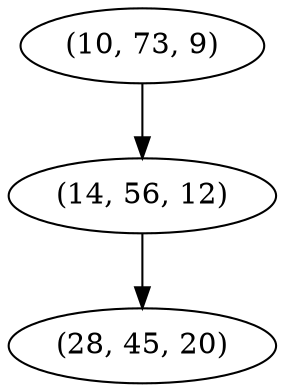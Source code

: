 digraph tree {
    "(10, 73, 9)";
    "(14, 56, 12)";
    "(28, 45, 20)";
    "(10, 73, 9)" -> "(14, 56, 12)";
    "(14, 56, 12)" -> "(28, 45, 20)";
}
